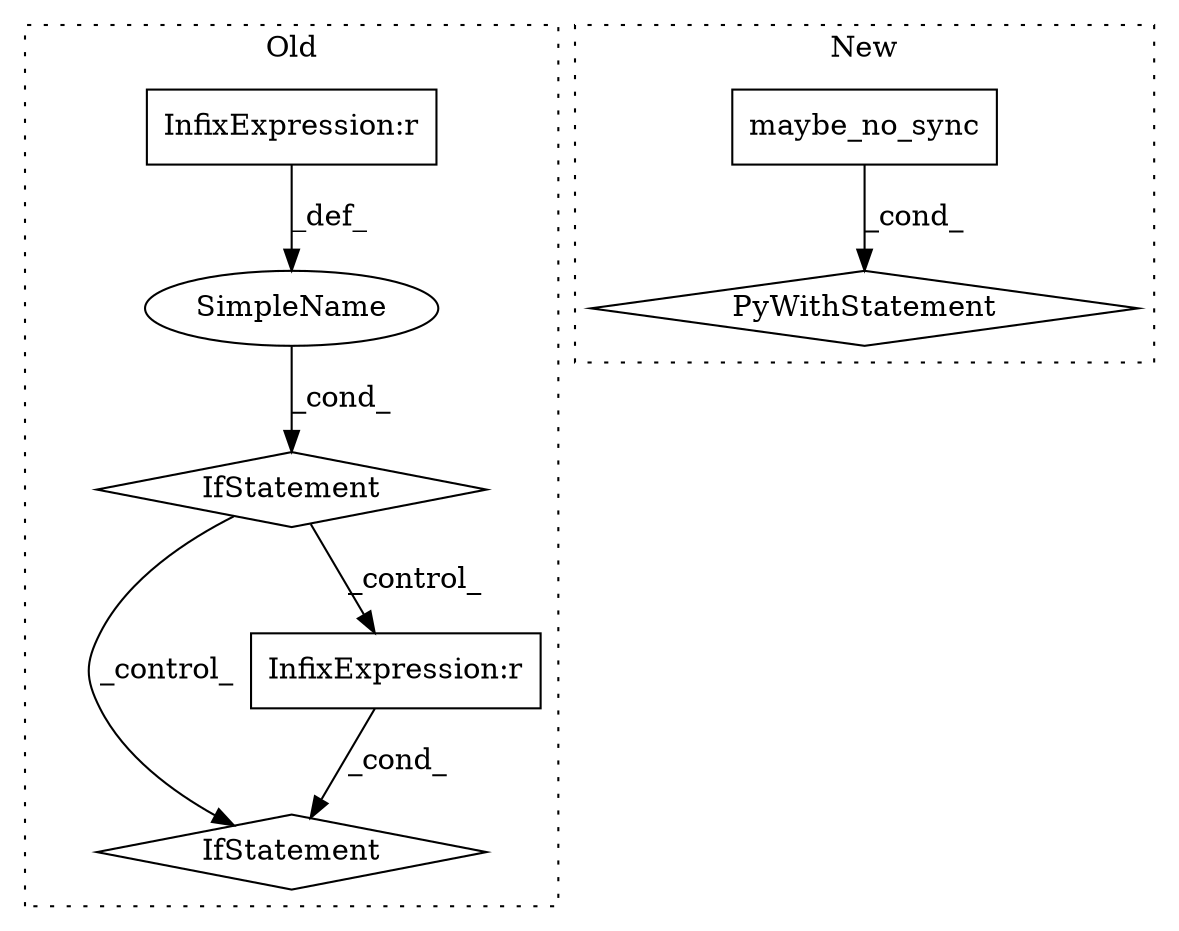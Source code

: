 digraph G {
subgraph cluster0 {
1 [label="IfStatement" a="25" s="13972,13997" l="4,2" shape="diamond"];
4 [label="SimpleName" a="42" s="" l="" shape="ellipse"];
5 [label="InfixExpression:r" a="27" s="13977" l="3" shape="box"];
6 [label="InfixExpression:r" a="27" s="13956" l="3" shape="box"];
7 [label="IfStatement" a="25" s="13925,13960" l="4,2" shape="diamond"];
label = "Old";
style="dotted";
}
subgraph cluster1 {
2 [label="maybe_no_sync" a="32" s="14113,14148" l="14,1" shape="box"];
3 [label="PyWithStatement" a="104" s="14103,14149" l="10,2" shape="diamond"];
label = "New";
style="dotted";
}
2 -> 3 [label="_cond_"];
4 -> 7 [label="_cond_"];
5 -> 1 [label="_cond_"];
6 -> 4 [label="_def_"];
7 -> 1 [label="_control_"];
7 -> 5 [label="_control_"];
}